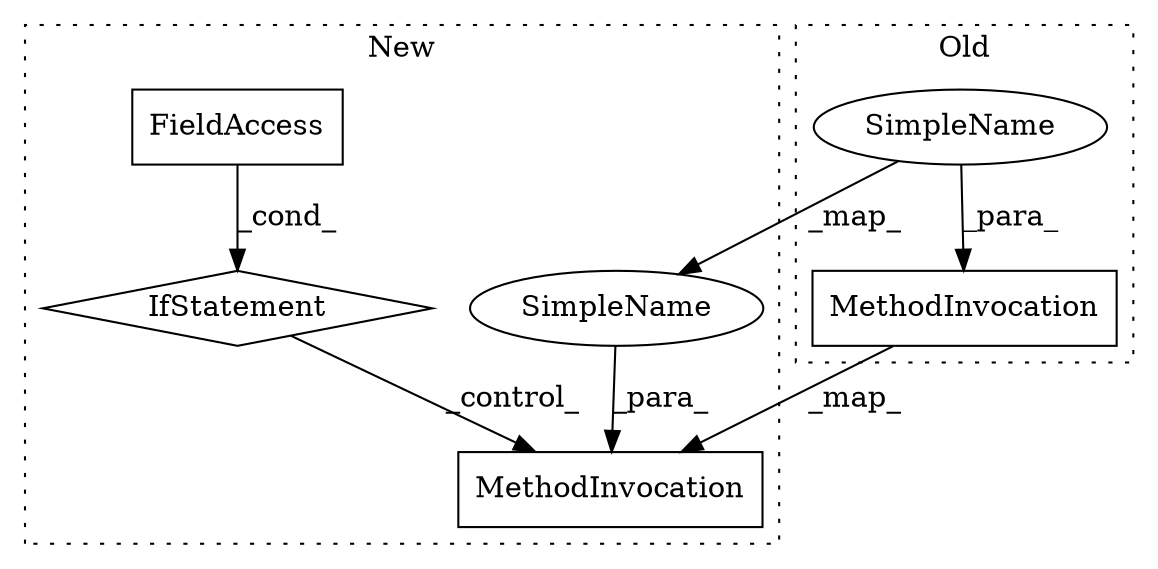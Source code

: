 digraph G {
subgraph cluster0 {
4 [label="MethodInvocation" a="32" s="11498,11520" l="6,1" shape="box"];
6 [label="SimpleName" a="42" s="10501" l="16" shape="ellipse"];
label = "Old";
style="dotted";
}
subgraph cluster1 {
1 [label="FieldAccess" a="22" s="11472" l="13" shape="box"];
2 [label="IfStatement" a="25" s="11468,11485" l="4,2" shape="diamond"];
3 [label="MethodInvocation" a="32" s="11562,11584" l="6,1" shape="box"];
5 [label="SimpleName" a="42" s="10530" l="16" shape="ellipse"];
label = "New";
style="dotted";
}
1 -> 2 [label="_cond_"];
2 -> 3 [label="_control_"];
4 -> 3 [label="_map_"];
5 -> 3 [label="_para_"];
6 -> 5 [label="_map_"];
6 -> 4 [label="_para_"];
}